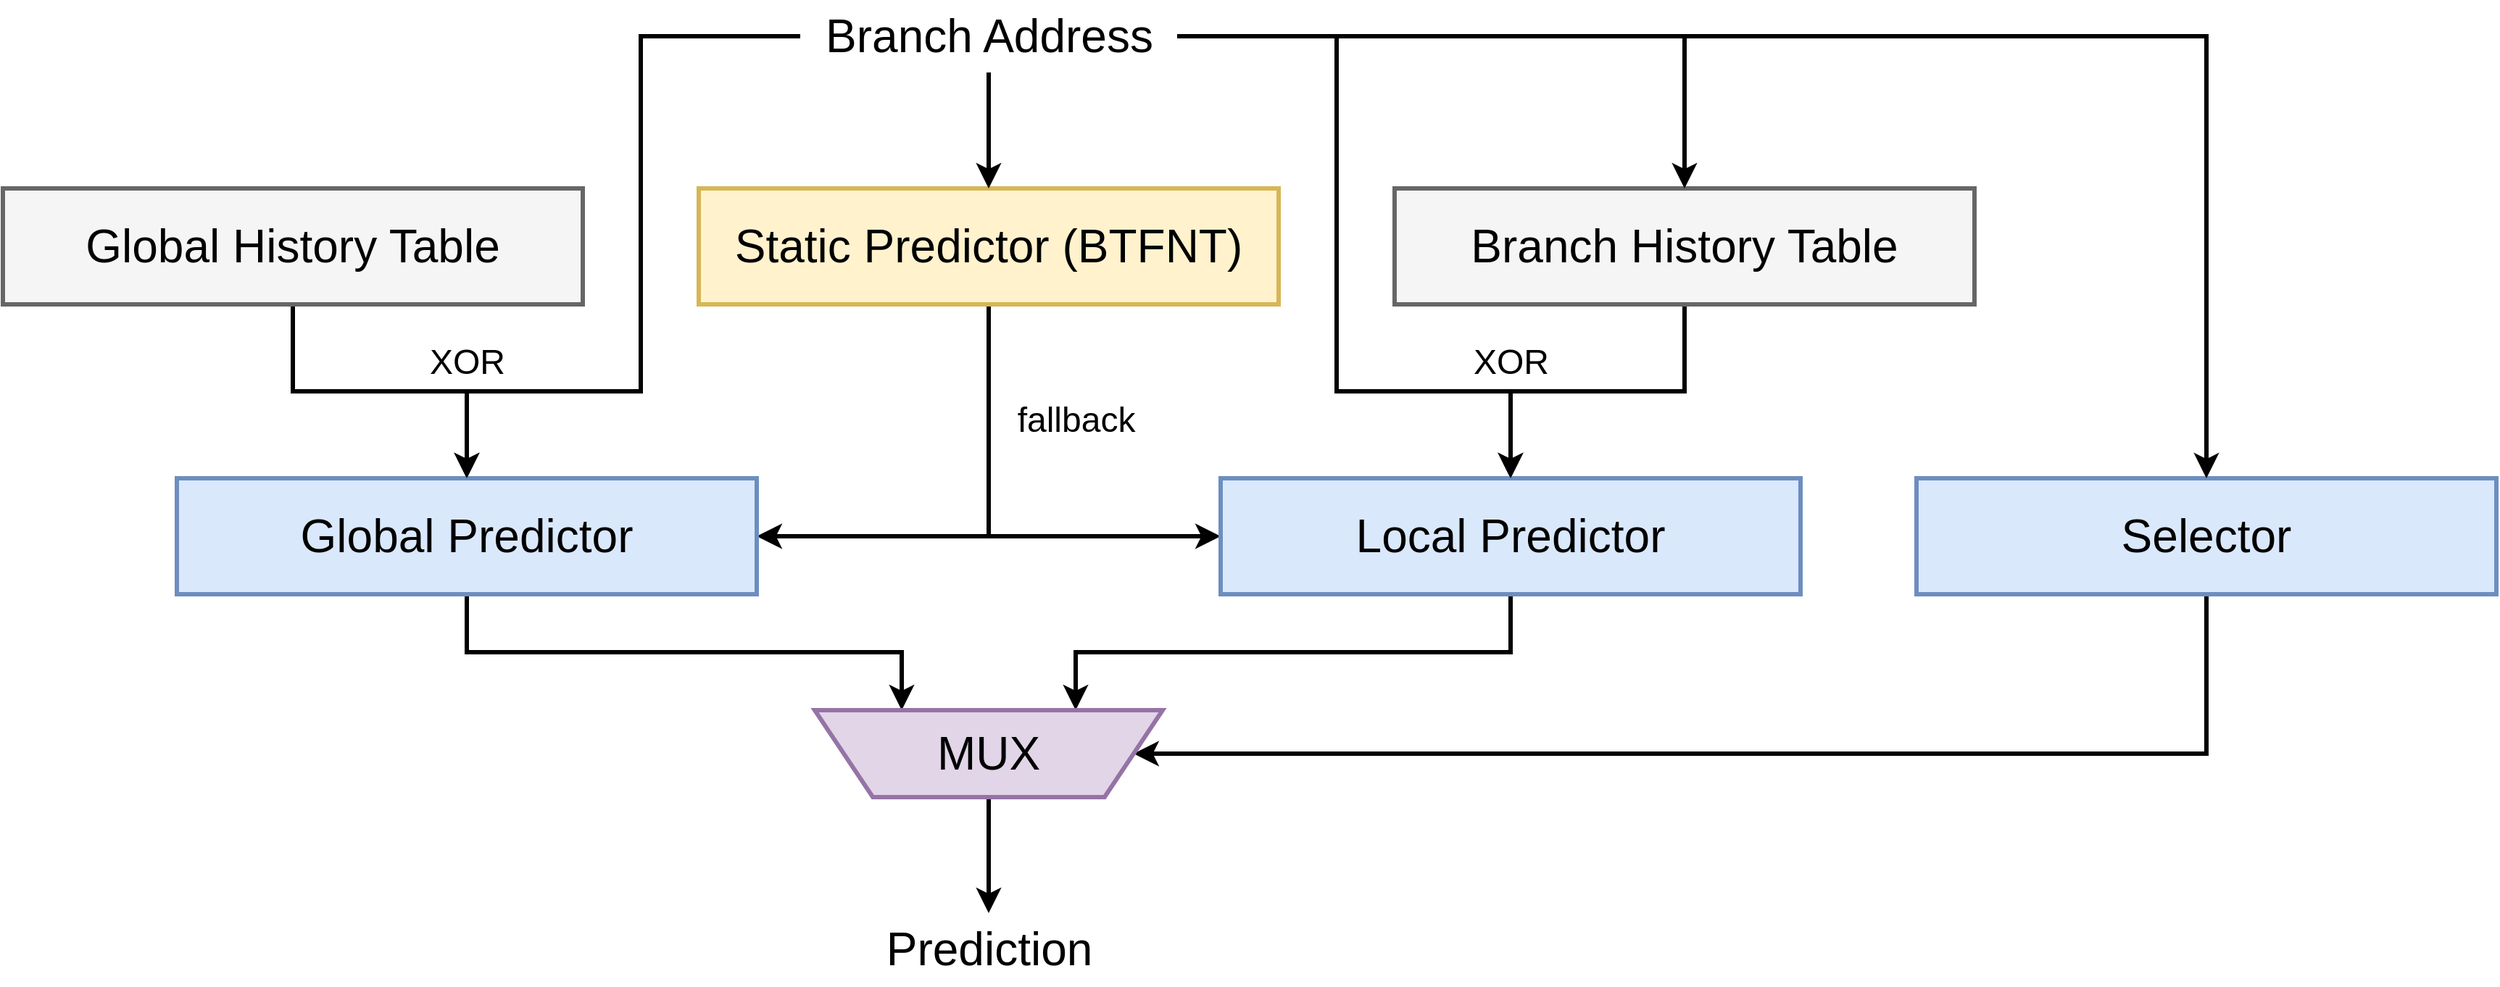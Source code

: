 <mxfile version="13.1.3">
    <diagram id="6hGFLwfOUW9BJ-s0fimq" name="Branch Predictor">
        <mxGraphModel dx="2072" dy="764" grid="1" gridSize="10" guides="1" tooltips="1" connect="1" arrows="1" fold="1" page="1" pageScale="1" pageWidth="1169" pageHeight="827" background="#FFFFFF" math="0" shadow="0">
            <root>
                <mxCell id="0"/>
                <mxCell id="1" parent="0"/>
                <mxCell id="6" value="" style="edgeStyle=orthogonalEdgeStyle;rounded=0;orthogonalLoop=1;jettySize=auto;html=1;strokeColor=#000000;strokeWidth=3;endSize=8;" parent="1" source="2" target="5" edge="1">
                    <mxGeometry relative="1" as="geometry"/>
                </mxCell>
                <mxCell id="2" value="&lt;font style=&quot;font-size: 32px&quot; color=&quot;#000000&quot;&gt;Global History Table&lt;/font&gt;" style="rounded=0;whiteSpace=wrap;html=1;fillColor=#f5f5f5;strokeColor=#666666;strokeWidth=3;fontColor=#333333;" parent="1" vertex="1">
                    <mxGeometry x="-360" y="240" width="400" height="80" as="geometry"/>
                </mxCell>
                <mxCell id="17" style="edgeStyle=orthogonalEdgeStyle;rounded=0;orthogonalLoop=1;jettySize=auto;html=1;exitX=0.5;exitY=1;exitDx=0;exitDy=0;entryX=1;entryY=0.5;entryDx=0;entryDy=0;endSize=8;strokeColor=#000000;strokeWidth=3;fontColor=#FFFFCC;" parent="1" source="16" target="5" edge="1">
                    <mxGeometry relative="1" as="geometry"/>
                </mxCell>
                <mxCell id="18" style="edgeStyle=orthogonalEdgeStyle;rounded=0;orthogonalLoop=1;jettySize=auto;html=1;exitX=0.5;exitY=1;exitDx=0;exitDy=0;entryX=0;entryY=0.5;entryDx=0;entryDy=0;endSize=8;strokeColor=#000000;strokeWidth=3;fontColor=#FFFFCC;" parent="1" source="16" target="7" edge="1">
                    <mxGeometry relative="1" as="geometry"/>
                </mxCell>
                <mxCell id="16" value="&lt;font style=&quot;font-size: 32px&quot; color=&quot;#000000&quot;&gt;Static Predictor (BTFNT)&lt;/font&gt;" style="rounded=0;whiteSpace=wrap;html=1;fillColor=#fff2cc;strokeColor=#d6b656;strokeWidth=3;" parent="1" vertex="1">
                    <mxGeometry x="120" y="240" width="400" height="80" as="geometry"/>
                </mxCell>
                <mxCell id="40" style="edgeStyle=orthogonalEdgeStyle;rounded=0;orthogonalLoop=1;jettySize=auto;html=1;exitX=0.5;exitY=1;exitDx=0;exitDy=0;entryX=0.25;entryY=0;entryDx=0;entryDy=0;endSize=8;strokeColor=#000000;strokeWidth=3;fontSize=32;fontColor=#000000;" parent="1" source="5" target="35" edge="1">
                    <mxGeometry relative="1" as="geometry"/>
                </mxCell>
                <mxCell id="5" value="&lt;font style=&quot;font-size: 32px&quot; color=&quot;#000000&quot;&gt;Global Predictor&lt;/font&gt;" style="rounded=0;whiteSpace=wrap;html=1;fillColor=#dae8fc;strokeColor=#6c8ebf;strokeWidth=3;" parent="1" vertex="1">
                    <mxGeometry x="-240" y="440" width="400" height="80" as="geometry"/>
                </mxCell>
                <mxCell id="8" value="" style="edgeStyle=orthogonalEdgeStyle;rounded=0;orthogonalLoop=1;jettySize=auto;html=1;endSize=8;strokeColor=#000000;strokeWidth=3;" parent="1" source="3" target="7" edge="1">
                    <mxGeometry relative="1" as="geometry"/>
                </mxCell>
                <mxCell id="3" value="&lt;font style=&quot;font-size: 32px&quot; color=&quot;#000000&quot;&gt;Branch History Table&lt;/font&gt;" style="rounded=0;whiteSpace=wrap;html=1;fillColor=#f5f5f5;strokeColor=#666666;strokeWidth=3;fontColor=#333333;" parent="1" vertex="1">
                    <mxGeometry x="600" y="240" width="400" height="80" as="geometry"/>
                </mxCell>
                <mxCell id="41" style="edgeStyle=orthogonalEdgeStyle;rounded=0;orthogonalLoop=1;jettySize=auto;html=1;exitX=0.5;exitY=1;exitDx=0;exitDy=0;entryX=0.75;entryY=0;entryDx=0;entryDy=0;endSize=8;strokeColor=#000000;strokeWidth=3;fontSize=32;fontColor=#000000;" parent="1" source="7" target="35" edge="1">
                    <mxGeometry relative="1" as="geometry"/>
                </mxCell>
                <mxCell id="7" value="&lt;font style=&quot;font-size: 32px&quot; color=&quot;#000000&quot;&gt;Local Predictor&lt;/font&gt;" style="rounded=0;whiteSpace=wrap;html=1;fillColor=#dae8fc;strokeColor=#6c8ebf;strokeWidth=3;" parent="1" vertex="1">
                    <mxGeometry x="480" y="440" width="400" height="80" as="geometry"/>
                </mxCell>
                <mxCell id="42" style="edgeStyle=orthogonalEdgeStyle;rounded=0;orthogonalLoop=1;jettySize=auto;html=1;exitX=0.5;exitY=1;exitDx=0;exitDy=0;entryX=1;entryY=0.5;entryDx=0;entryDy=0;endSize=8;strokeColor=#000000;strokeWidth=3;fontSize=32;fontColor=#000000;" parent="1" source="14" target="35" edge="1">
                    <mxGeometry relative="1" as="geometry">
                        <Array as="points">
                            <mxPoint x="1160" y="630"/>
                        </Array>
                    </mxGeometry>
                </mxCell>
                <mxCell id="14" value="&lt;font style=&quot;font-size: 32px&quot; color=&quot;#000000&quot;&gt;Selector&lt;/font&gt;" style="rounded=0;whiteSpace=wrap;html=1;fillColor=#dae8fc;strokeColor=#6c8ebf;strokeWidth=3;" parent="1" vertex="1">
                    <mxGeometry x="960" y="440" width="400" height="80" as="geometry"/>
                </mxCell>
                <mxCell id="25" value="" style="edgeStyle=orthogonalEdgeStyle;rounded=0;orthogonalLoop=1;jettySize=auto;html=1;endSize=8;strokeColor=#000000;strokeWidth=3;fontColor=#FFFFCC;" parent="1" source="9" target="16" edge="1">
                    <mxGeometry relative="1" as="geometry"/>
                </mxCell>
                <mxCell id="26" value="" style="edgeStyle=orthogonalEdgeStyle;rounded=0;orthogonalLoop=1;jettySize=auto;html=1;endSize=8;strokeColor=#000000;strokeWidth=3;fontColor=#FFFFCC;entryX=0.5;entryY=0;entryDx=0;entryDy=0;" parent="1" source="9" target="3" edge="1">
                    <mxGeometry relative="1" as="geometry">
                        <mxPoint x="530" y="135" as="targetPoint"/>
                    </mxGeometry>
                </mxCell>
                <mxCell id="27" value="" style="edgeStyle=orthogonalEdgeStyle;rounded=0;orthogonalLoop=1;jettySize=auto;html=1;endSize=8;strokeColor=#000000;strokeWidth=3;fontColor=#FFFFCC;entryX=0.5;entryY=0;entryDx=0;entryDy=0;" parent="1" source="9" target="5" edge="1">
                    <mxGeometry relative="1" as="geometry">
                        <mxPoint x="110" y="135" as="targetPoint"/>
                        <Array as="points">
                            <mxPoint x="80" y="135"/>
                            <mxPoint x="80" y="380"/>
                            <mxPoint x="-40" y="380"/>
                        </Array>
                    </mxGeometry>
                </mxCell>
                <mxCell id="30" value="" style="edgeStyle=orthogonalEdgeStyle;rounded=0;orthogonalLoop=1;jettySize=auto;html=1;endSize=8;strokeColor=#000000;strokeWidth=3;fontColor=#FFFFCC;entryX=0.5;entryY=0;entryDx=0;entryDy=0;" parent="1" source="9" target="7" edge="1">
                    <mxGeometry relative="1" as="geometry">
                        <mxPoint x="320" y="30" as="targetPoint"/>
                        <Array as="points">
                            <mxPoint x="560" y="135"/>
                            <mxPoint x="560" y="380"/>
                            <mxPoint x="680" y="380"/>
                        </Array>
                    </mxGeometry>
                </mxCell>
                <mxCell id="33" value="" style="edgeStyle=orthogonalEdgeStyle;rounded=0;orthogonalLoop=1;jettySize=auto;html=1;endSize=8;strokeColor=#000000;strokeWidth=3;fontColor=#FFFFCC;" parent="1" source="9" target="14" edge="1">
                    <mxGeometry relative="1" as="geometry">
                        <mxPoint x="320" y="30" as="targetPoint"/>
                    </mxGeometry>
                </mxCell>
                <mxCell id="9" value="&lt;font style=&quot;font-size: 32px&quot; color=&quot;#000000&quot;&gt;Branch Address&lt;/font&gt;" style="text;html=1;align=center;verticalAlign=middle;resizable=0;points=[];autosize=1;spacingBottom=0;spacingTop=0;spacing=10;" parent="1" vertex="1">
                    <mxGeometry x="190" y="110" width="260" height="50" as="geometry"/>
                </mxCell>
                <mxCell id="19" value="&lt;font style=&quot;font-size: 24px&quot; color=&quot;#000000&quot;&gt;fallback&lt;/font&gt;" style="text;html=1;align=center;verticalAlign=middle;resizable=0;points=[];autosize=1;fontColor=#f0f0f0;spacingTop=10;spacingBottom=10;" parent="1" vertex="1">
                    <mxGeometry x="330" y="380" width="100" height="40" as="geometry"/>
                </mxCell>
                <mxCell id="31" value="&lt;font style=&quot;font-size: 24px&quot; color=&quot;#000000&quot;&gt;XOR&lt;/font&gt;" style="text;html=1;align=center;verticalAlign=middle;resizable=0;points=[];autosize=1;fontColor=#f0f0f0;spacingTop=10;spacingBottom=10;" parent="1" vertex="1">
                    <mxGeometry x="-75" y="340" width="70" height="40" as="geometry"/>
                </mxCell>
                <mxCell id="32" value="&lt;font style=&quot;font-size: 24px&quot; color=&quot;#000000&quot;&gt;XOR&lt;/font&gt;" style="text;html=1;align=center;verticalAlign=middle;resizable=0;points=[];autosize=1;fontColor=#f0f0f0;spacingTop=10;spacingBottom=10;" parent="1" vertex="1">
                    <mxGeometry x="645" y="340" width="70" height="40" as="geometry"/>
                </mxCell>
                <mxCell id="43" value="" style="edgeStyle=orthogonalEdgeStyle;rounded=0;orthogonalLoop=1;jettySize=auto;html=1;endSize=8;strokeColor=#000000;strokeWidth=3;fontSize=32;fontColor=#000000;" parent="1" source="35" target="44" edge="1">
                    <mxGeometry relative="1" as="geometry">
                        <mxPoint x="350" y="710" as="targetPoint"/>
                    </mxGeometry>
                </mxCell>
                <mxCell id="35" value="&lt;font style=&quot;font-size: 32px;&quot;&gt;MUX&lt;/font&gt;" style="verticalLabelPosition=middle;verticalAlign=middle;html=1;shape=trapezoid;perimeter=trapezoidPerimeter;whiteSpace=wrap;size=0.167;arcSize=10;flipV=1;strokeColor=#9673a6;strokeWidth=3;fillColor=#e1d5e7;labelPosition=center;align=center;fontSize=32;fontColor=#000000;" parent="1" vertex="1">
                    <mxGeometry x="200" y="600" width="240" height="60" as="geometry"/>
                </mxCell>
                <mxCell id="44" value="&lt;font style=&quot;font-size: 32px&quot; color=&quot;#000000&quot;&gt;Prediction&lt;/font&gt;" style="text;html=1;align=center;verticalAlign=middle;resizable=0;points=[];autosize=1;spacingBottom=0;spacingTop=0;spacing=10;" parent="1" vertex="1">
                    <mxGeometry x="230" y="740" width="180" height="50" as="geometry"/>
                </mxCell>
            </root>
        </mxGraphModel>
    </diagram>
</mxfile>